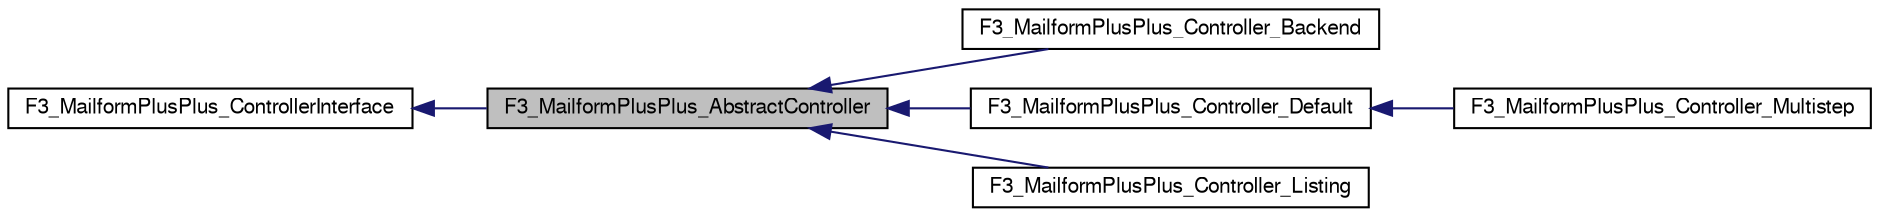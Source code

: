 digraph G
{
  edge [fontname="FreeSans",fontsize="10",labelfontname="FreeSans",labelfontsize="10"];
  node [fontname="FreeSans",fontsize="10",shape=record];
  rankdir=LR;
  Node1 [label="F3_MailformPlusPlus_AbstractController",height=0.2,width=0.4,color="black", fillcolor="grey75", style="filled" fontcolor="black"];
  Node2 -> Node1 [dir=back,color="midnightblue",fontsize="10",style="solid",fontname="FreeSans"];
  Node2 [label="F3_MailformPlusPlus_ControllerInterface",height=0.2,width=0.4,color="black", fillcolor="white", style="filled",URL="$d3/dee/interface_f3___mailform_plus_plus___controller_interface.html"];
  Node1 -> Node3 [dir=back,color="midnightblue",fontsize="10",style="solid",fontname="FreeSans"];
  Node3 [label="F3_MailformPlusPlus_Controller_Backend",height=0.2,width=0.4,color="black", fillcolor="white", style="filled",URL="$de/ddf/class_f3___mailform_plus_plus___controller___backend.html"];
  Node1 -> Node4 [dir=back,color="midnightblue",fontsize="10",style="solid",fontname="FreeSans"];
  Node4 [label="F3_MailformPlusPlus_Controller_Default",height=0.2,width=0.4,color="black", fillcolor="white", style="filled",URL="$d1/d79/class_f3___mailform_plus_plus___controller___default.html"];
  Node4 -> Node5 [dir=back,color="midnightblue",fontsize="10",style="solid",fontname="FreeSans"];
  Node5 [label="F3_MailformPlusPlus_Controller_Multistep",height=0.2,width=0.4,color="black", fillcolor="white", style="filled",URL="$de/d32/class_f3___mailform_plus_plus___controller___multistep.html"];
  Node1 -> Node6 [dir=back,color="midnightblue",fontsize="10",style="solid",fontname="FreeSans"];
  Node6 [label="F3_MailformPlusPlus_Controller_Listing",height=0.2,width=0.4,color="black", fillcolor="white", style="filled",URL="$d9/dc7/class_f3___mailform_plus_plus___controller___listing.html"];
}
